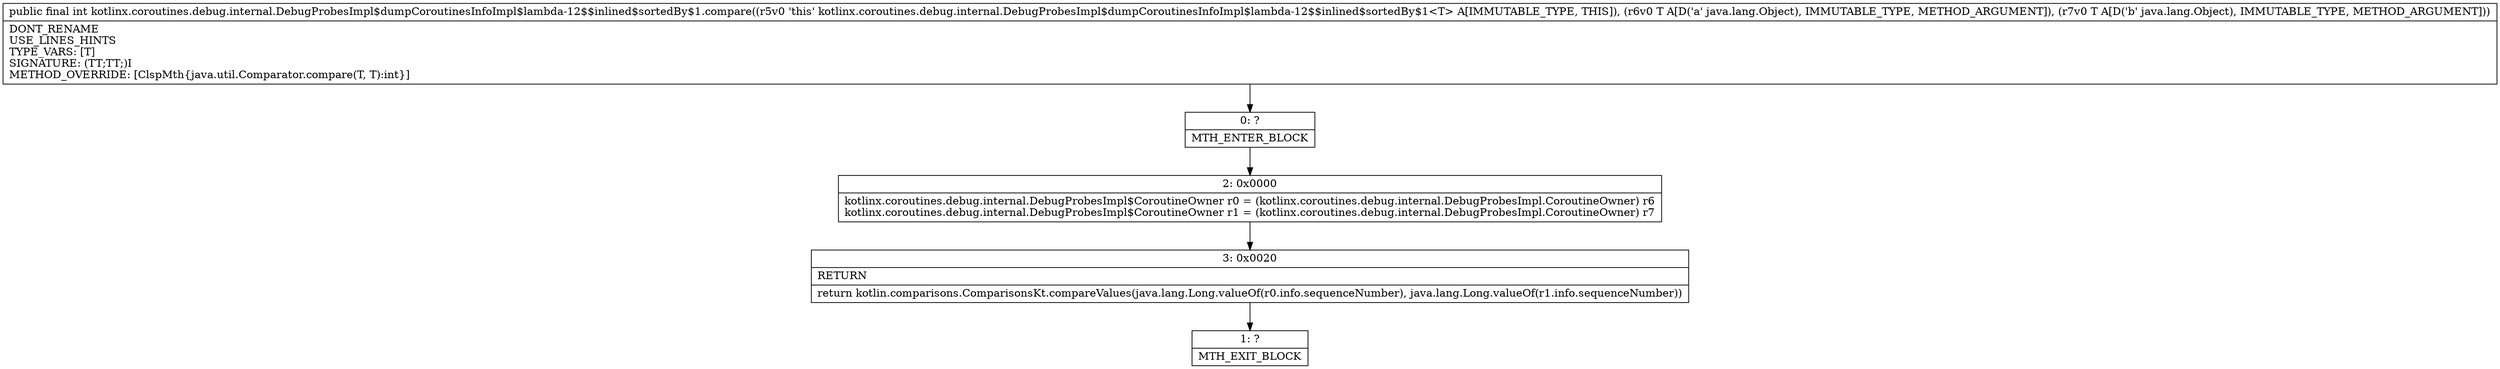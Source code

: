 digraph "CFG forkotlinx.coroutines.debug.internal.DebugProbesImpl$dumpCoroutinesInfoImpl$lambda\-12$$inlined$sortedBy$1.compare(Ljava\/lang\/Object;Ljava\/lang\/Object;)I" {
Node_0 [shape=record,label="{0\:\ ?|MTH_ENTER_BLOCK\l}"];
Node_2 [shape=record,label="{2\:\ 0x0000|kotlinx.coroutines.debug.internal.DebugProbesImpl$CoroutineOwner r0 = (kotlinx.coroutines.debug.internal.DebugProbesImpl.CoroutineOwner) r6\lkotlinx.coroutines.debug.internal.DebugProbesImpl$CoroutineOwner r1 = (kotlinx.coroutines.debug.internal.DebugProbesImpl.CoroutineOwner) r7\l}"];
Node_3 [shape=record,label="{3\:\ 0x0020|RETURN\l|return kotlin.comparisons.ComparisonsKt.compareValues(java.lang.Long.valueOf(r0.info.sequenceNumber), java.lang.Long.valueOf(r1.info.sequenceNumber))\l}"];
Node_1 [shape=record,label="{1\:\ ?|MTH_EXIT_BLOCK\l}"];
MethodNode[shape=record,label="{public final int kotlinx.coroutines.debug.internal.DebugProbesImpl$dumpCoroutinesInfoImpl$lambda\-12$$inlined$sortedBy$1.compare((r5v0 'this' kotlinx.coroutines.debug.internal.DebugProbesImpl$dumpCoroutinesInfoImpl$lambda\-12$$inlined$sortedBy$1\<T\> A[IMMUTABLE_TYPE, THIS]), (r6v0 T A[D('a' java.lang.Object), IMMUTABLE_TYPE, METHOD_ARGUMENT]), (r7v0 T A[D('b' java.lang.Object), IMMUTABLE_TYPE, METHOD_ARGUMENT]))  | DONT_RENAME\lUSE_LINES_HINTS\lTYPE_VARS: [T]\lSIGNATURE: (TT;TT;)I\lMETHOD_OVERRIDE: [ClspMth\{java.util.Comparator.compare(T, T):int\}]\l}"];
MethodNode -> Node_0;Node_0 -> Node_2;
Node_2 -> Node_3;
Node_3 -> Node_1;
}

